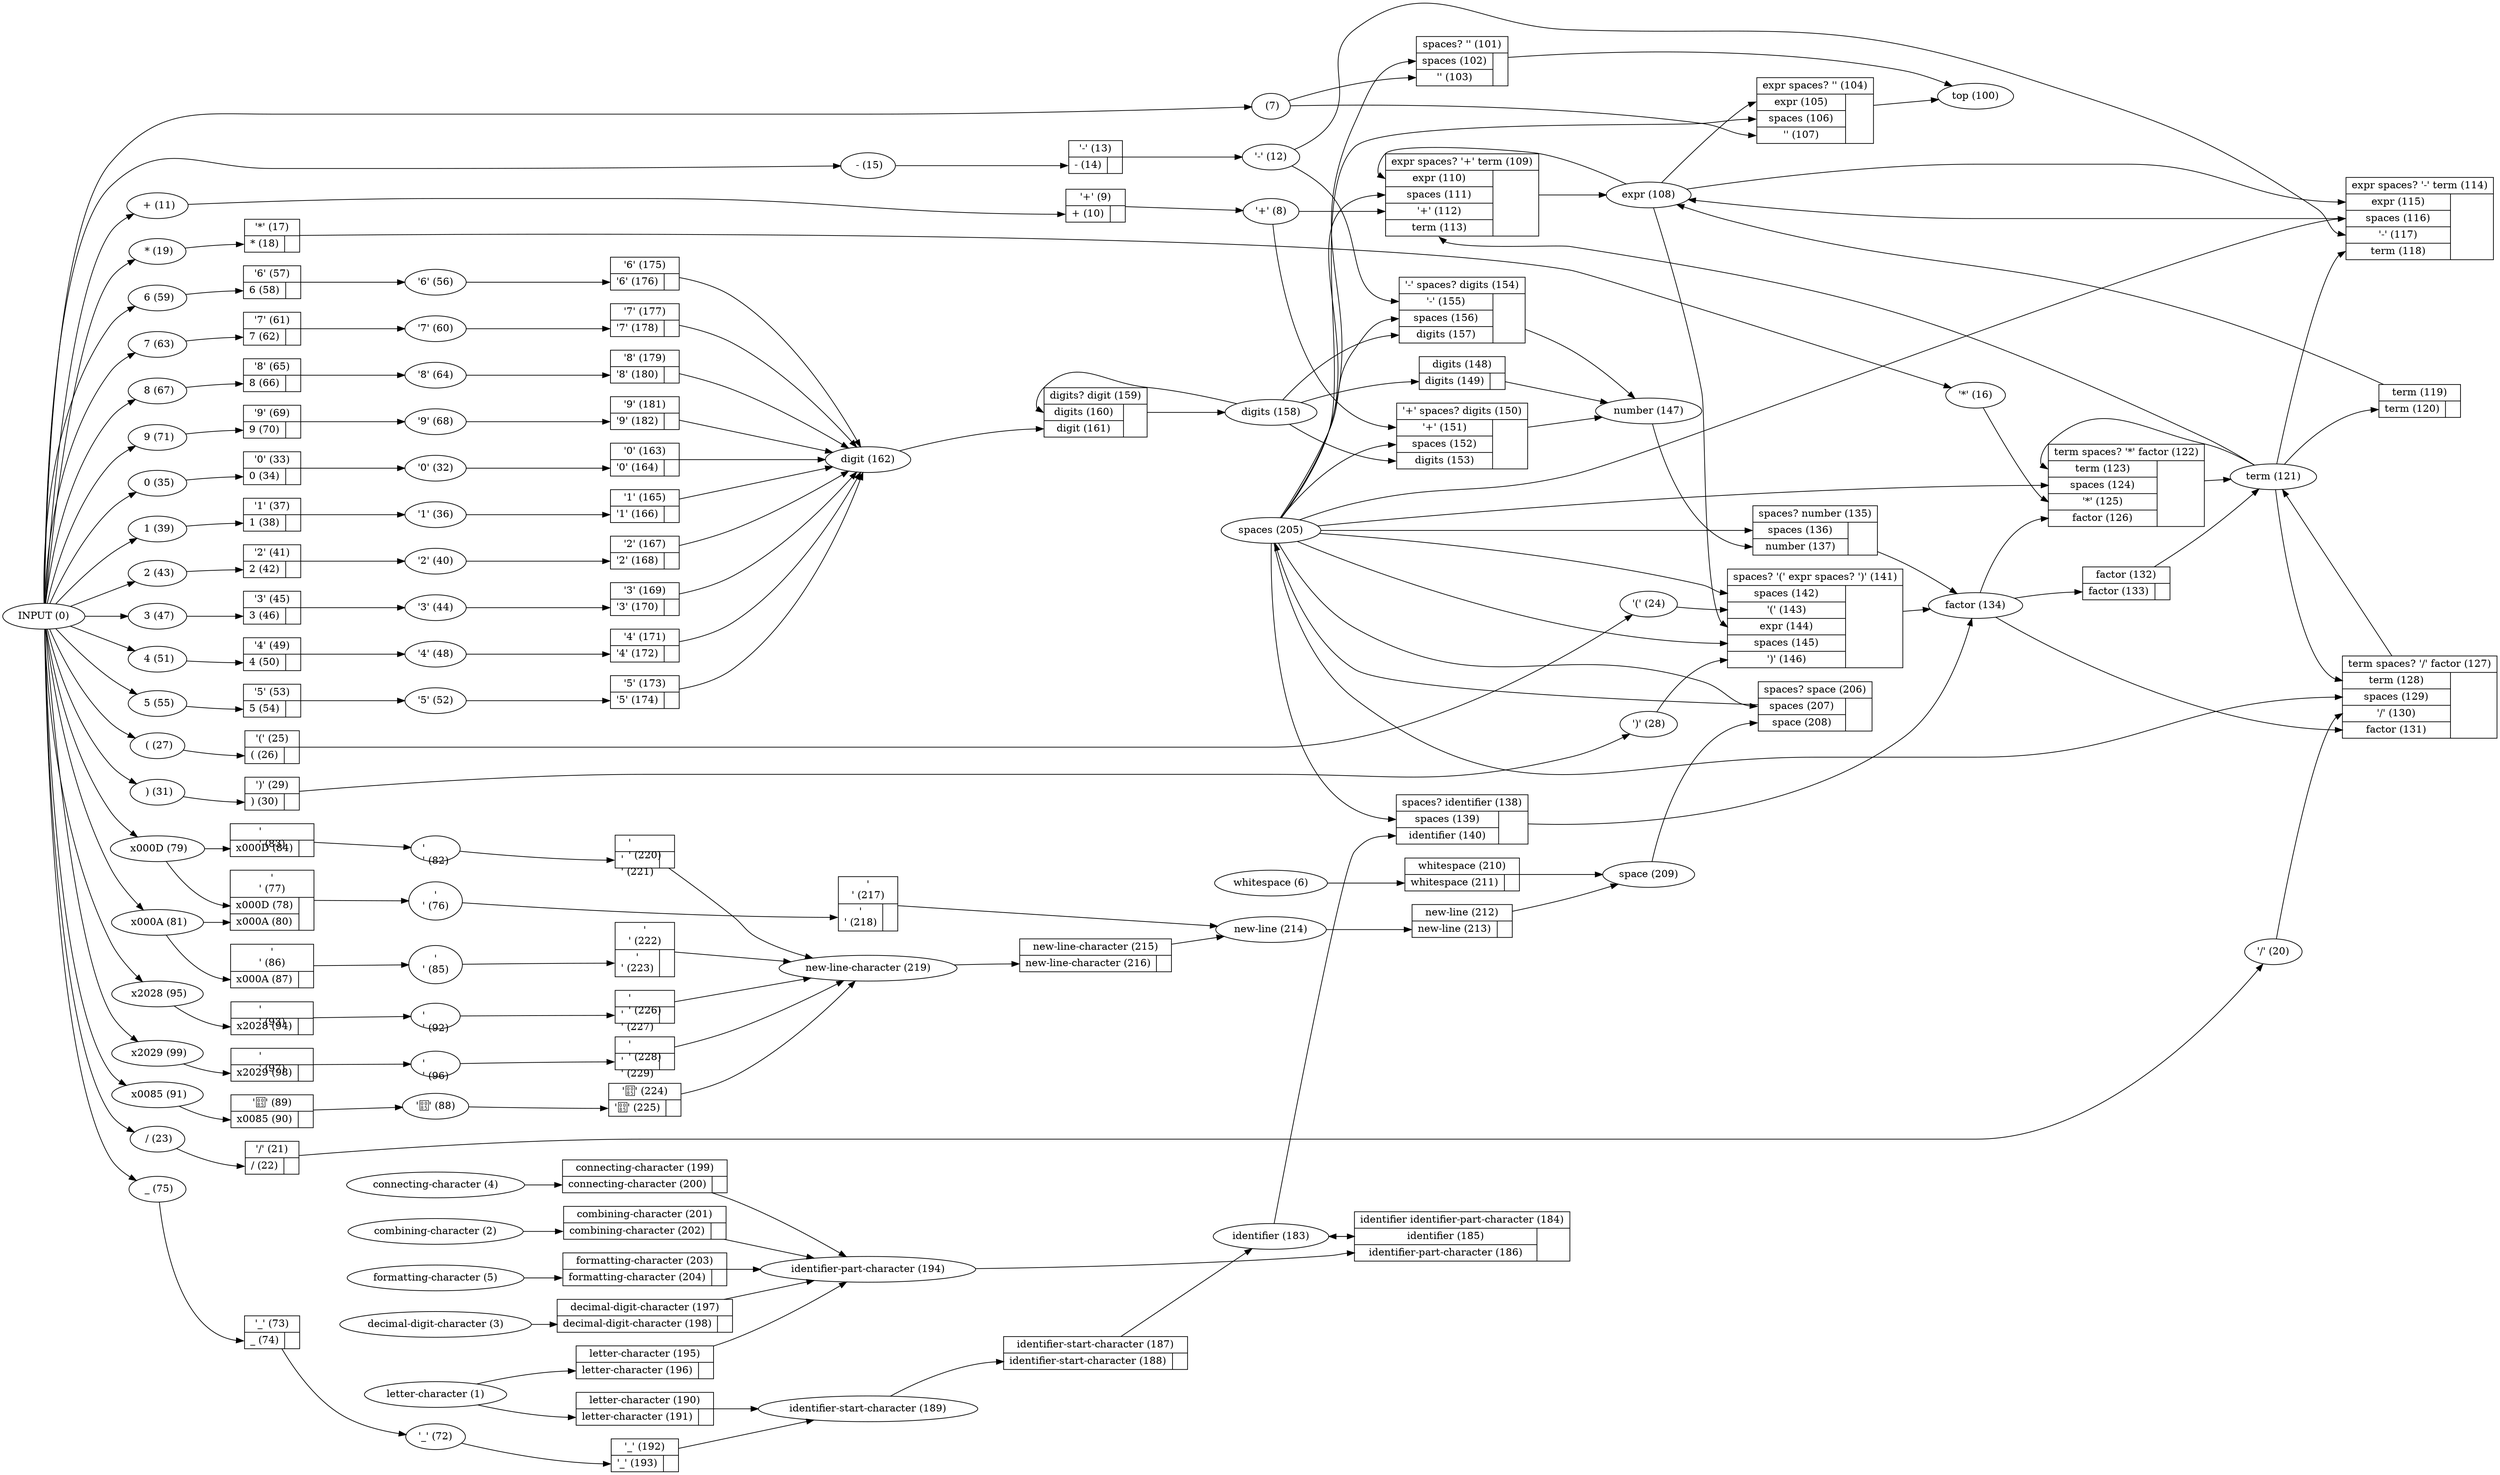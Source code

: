 digraph G{
rankdir=LR;
100 [label="top (100)"];
101 [shape=record label="spaces? '' (101)|{{<102>spaces (102)|<103>'' (103)}|<uplink>}"];
104 [shape=record label="expr spaces? '' (104)|{{<105>expr (105)|<106>spaces (106)|<107>'' (107)}|<uplink>}"];
108 [label="expr (108)"];
109 [shape=record label="expr spaces? '+' term (109)|{{<110>expr (110)|<111>spaces (111)|<112>'+' (112)|<113>term (113)}|<uplink>}"];
114 [shape=record label="expr spaces? '-' term (114)|{{<115>expr (115)|<116>spaces (116)|<117>'-' (117)|<118>term (118)}|<uplink>}"];
119 [shape=record label="term (119)|{{<120>term (120)}|<uplink>}"];
121 [label="term (121)"];
122 [shape=record label="term spaces? '*' factor (122)|{{<123>term (123)|<124>spaces (124)|<125>'*' (125)|<126>factor (126)}|<uplink>}"];
127 [shape=record label="term spaces? '/' factor (127)|{{<128>term (128)|<129>spaces (129)|<130>'/' (130)|<131>factor (131)}|<uplink>}"];
132 [shape=record label="factor (132)|{{<133>factor (133)}|<uplink>}"];
134 [label="factor (134)"];
135 [shape=record label="spaces? number (135)|{{<136>spaces (136)|<137>number (137)}|<uplink>}"];
138 [shape=record label="spaces? identifier (138)|{{<139>spaces (139)|<140>identifier (140)}|<uplink>}"];
141 [shape=record label="spaces? '(' expr spaces? ')' (141)|{{<142>spaces (142)|<143>'(' (143)|<144>expr (144)|<145>spaces (145)|<146>')' (146)}|<uplink>}"];
147 [label="number (147)"];
148 [shape=record label="digits (148)|{{<149>digits (149)}|<uplink>}"];
150 [shape=record label="'+' spaces? digits (150)|{{<151>'+' (151)|<152>spaces (152)|<153>digits (153)}|<uplink>}"];
154 [shape=record label="'-' spaces? digits (154)|{{<155>'-' (155)|<156>spaces (156)|<157>digits (157)}|<uplink>}"];
158 [label="digits (158)"];
159 [shape=record label="digits? digit (159)|{{<160>digits (160)|<161>digit (161)}|<uplink>}"];
162 [label="digit (162)"];
163 [shape=record label="'0' (163)|{{<164>'0' (164)}|<uplink>}"];
165 [shape=record label="'1' (165)|{{<166>'1' (166)}|<uplink>}"];
167 [shape=record label="'2' (167)|{{<168>'2' (168)}|<uplink>}"];
169 [shape=record label="'3' (169)|{{<170>'3' (170)}|<uplink>}"];
171 [shape=record label="'4' (171)|{{<172>'4' (172)}|<uplink>}"];
173 [shape=record label="'5' (173)|{{<174>'5' (174)}|<uplink>}"];
175 [shape=record label="'6' (175)|{{<176>'6' (176)}|<uplink>}"];
177 [shape=record label="'7' (177)|{{<178>'7' (178)}|<uplink>}"];
179 [shape=record label="'8' (179)|{{<180>'8' (180)}|<uplink>}"];
181 [shape=record label="'9' (181)|{{<182>'9' (182)}|<uplink>}"];
183 [label="identifier (183)"];
184 [shape=record label="identifier identifier-part-character (184)|{{<185>identifier (185)|<186>identifier-part-character (186)}|<uplink>}"];
187 [shape=record label="identifier-start-character (187)|{{<188>identifier-start-character (188)}|<uplink>}"];
189 [label="identifier-start-character (189)"];
190 [shape=record label="letter-character (190)|{{<191>letter-character (191)}|<uplink>}"];
192 [shape=record label="'_' (192)|{{<193>'_' (193)}|<uplink>}"];
194 [label="identifier-part-character (194)"];
195 [shape=record label="letter-character (195)|{{<196>letter-character (196)}|<uplink>}"];
197 [shape=record label="decimal-digit-character (197)|{{<198>decimal-digit-character (198)}|<uplink>}"];
199 [shape=record label="connecting-character (199)|{{<200>connecting-character (200)}|<uplink>}"];
201 [shape=record label="combining-character (201)|{{<202>combining-character (202)}|<uplink>}"];
203 [shape=record label="formatting-character (203)|{{<204>formatting-character (204)}|<uplink>}"];
205 [label="spaces (205)"];
206 [shape=record label="spaces? space (206)|{{<207>spaces (207)|<208>space (208)}|<uplink>}"];
209 [label="space (209)"];
210 [shape=record label="whitespace (210)|{{<211>whitespace (211)}|<uplink>}"];
212 [shape=record label="new-line (212)|{{<213>new-line (213)}|<uplink>}"];
214 [label="new-line (214)"];
215 [shape=record label="new-line-character (215)|{{<216>new-line-character (216)}|<uplink>}"];
217 [shape=record label="'&#x000D;&#x000A;' (217)|{{<218>'&#x000D;&#x000A;' (218)}|<uplink>}"];
219 [label="new-line-character (219)"];
220 [shape=record label="'&#x000D;' (220)|{{<221>'&#x000D;' (221)}|<uplink>}"];
222 [shape=record label="'&#x000A;' (222)|{{<223>'&#x000A;' (223)}|<uplink>}"];
224 [shape=record label="'&#x0085;' (224)|{{<225>'&#x0085;' (225)}|<uplink>}"];
226 [shape=record label="'&#x2028;' (226)|{{<227>'&#x2028;' (227)}|<uplink>}"];
228 [shape=record label="'&#x2029;' (228)|{{<229>'&#x2029;' (229)}|<uplink>}"];
8 [label="'+' (8)"];
9 [shape=record label="'+' (9)|{{<10>+ (10)}|<uplink>}"];
12 [label="'-' (12)"];
13 [shape=record label="'-' (13)|{{<14>- (14)}|<uplink>}"];
16 [label="'*' (16)"];
17 [shape=record label="'*' (17)|{{<18>* (18)}|<uplink>}"];
20 [label="'/' (20)"];
21 [shape=record label="'/' (21)|{{<22>/ (22)}|<uplink>}"];
24 [label="'(' (24)"];
25 [shape=record label="'(' (25)|{{<26>( (26)}|<uplink>}"];
28 [label="')' (28)"];
29 [shape=record label="')' (29)|{{<30>) (30)}|<uplink>}"];
32 [label="'0' (32)"];
33 [shape=record label="'0' (33)|{{<34>0 (34)}|<uplink>}"];
36 [label="'1' (36)"];
37 [shape=record label="'1' (37)|{{<38>1 (38)}|<uplink>}"];
40 [label="'2' (40)"];
41 [shape=record label="'2' (41)|{{<42>2 (42)}|<uplink>}"];
44 [label="'3' (44)"];
45 [shape=record label="'3' (45)|{{<46>3 (46)}|<uplink>}"];
48 [label="'4' (48)"];
49 [shape=record label="'4' (49)|{{<50>4 (50)}|<uplink>}"];
52 [label="'5' (52)"];
53 [shape=record label="'5' (53)|{{<54>5 (54)}|<uplink>}"];
56 [label="'6' (56)"];
57 [shape=record label="'6' (57)|{{<58>6 (58)}|<uplink>}"];
60 [label="'7' (60)"];
61 [shape=record label="'7' (61)|{{<62>7 (62)}|<uplink>}"];
64 [label="'8' (64)"];
65 [shape=record label="'8' (65)|{{<66>8 (66)}|<uplink>}"];
68 [label="'9' (68)"];
69 [shape=record label="'9' (69)|{{<70>9 (70)}|<uplink>}"];
72 [label="'_' (72)"];
73 [shape=record label="'_' (73)|{{<74>_ (74)}|<uplink>}"];
76 [label="'&#x000D;&#x000A;' (76)"];
77 [shape=record label="'&#x000D;&#x000A;' (77)|{{<78>x000D (78)|<80>x000A (80)}|<uplink>}"];
82 [label="'&#x000D;' (82)"];
83 [shape=record label="'&#x000D;' (83)|{{<84>x000D (84)}|<uplink>}"];
85 [label="'&#x000A;' (85)"];
86 [shape=record label="'&#x000A;' (86)|{{<87>x000A (87)}|<uplink>}"];
88 [label="'&#x0085;' (88)"];
89 [shape=record label="'&#x0085;' (89)|{{<90>x0085 (90)}|<uplink>}"];
92 [label="'&#x2028;' (92)"];
93 [shape=record label="'&#x2028;' (93)|{{<94>x2028 (94)}|<uplink>}"];
96 [label="'&#x2029;' (96)"];
97 [shape=record label="'&#x2029;' (97)|{{<98>x2029 (98)}|<uplink>}"];
1 [label="letter-character (1)"];
2 [label="combining-character (2)"];
3 [label="decimal-digit-character (3)"];
4 [label="connecting-character (4)"];
5 [label="formatting-character (5)"];
6 [label="whitespace (6)"];
7 [label=" (7)"];
11 [label=" + (11)"];
15 [label=" - (15)"];
19 [label=" * (19)"];
23 [label=" / (23)"];
27 [label=" ( (27)"];
31 [label=" ) (31)"];
35 [label=" 0 (35)"];
39 [label=" 1 (39)"];
43 [label=" 2 (43)"];
47 [label=" 3 (47)"];
51 [label=" 4 (51)"];
55 [label=" 5 (55)"];
59 [label=" 6 (59)"];
63 [label=" 7 (63)"];
67 [label=" 8 (67)"];
71 [label=" 9 (71)"];
75 [label=" _ (75)"];
79 [label=" x000D (79)"];
81 [label=" x000A (81)"];
91 [label=" x0085 (91)"];
95 [label=" x2028 (95)"];
99 [label=" x2029 (99)"];
0 [label="INPUT (0)"];
101->100;
104->100;
108->104:105;
108->109:110;
108->114:115;
108->141:144;
109->108;
114->108;
119->108;
121->109:113;
121->114:118;
121->119:120;
121->122:123;
121->127:128;
122->121;
127->121;
132->121;
134->122:126;
134->127:131;
134->132:133;
135->134;
138->134;
141->134;
147->135:137;
148->147;
150->147;
154->147;
158->148:149;
158->150:153;
158->154:157;
158->159:160;
159->158;
162->159:161;
163->162;
165->162;
167->162;
169->162;
171->162;
173->162;
175->162;
177->162;
179->162;
181->162;
183->138:140;
183->184:185;
184->183;
187->183;
189->187:188;
190->189;
192->189;
194->184:186;
195->194;
197->194;
199->194;
201->194;
203->194;
205->101:102;
205->104:106;
205->109:111;
205->114:116;
205->122:124;
205->127:129;
205->135:136;
205->138:139;
205->141:142;
205->141:145;
205->150:152;
205->154:156;
205->206:207;
206->205;
209->206:208;
210->209;
212->209;
214->212:213;
215->214;
217->214;
219->215:216;
220->219;
222->219;
224->219;
226->219;
228->219;
8->109:112;
8->150:151;
9->8;
12->114:117;
12->154:155;
13->12;
16->122:125;
17->16;
20->127:130;
21->20;
24->141:143;
25->24;
28->141:146;
29->28;
32->163:164;
33->32;
36->165:166;
37->36;
40->167:168;
41->40;
44->169:170;
45->44;
48->171:172;
49->48;
52->173:174;
53->52;
56->175:176;
57->56;
60->177:178;
61->60;
64->179:180;
65->64;
68->181:182;
69->68;
72->192:193;
73->72;
76->217:218;
77->76;
82->220:221;
83->82;
85->222:223;
86->85;
88->224:225;
89->88;
92->226:227;
93->92;
96->228:229;
97->96;
1->190:191;
1->195:196;
2->201:202;
3->197:198;
4->199:200;
5->203:204;
6->210:211;
7->101:103;
7->104:107;
11->9:10;
15->13:14;
19->17:18;
23->21:22;
27->25:26;
31->29:30;
35->33:34;
39->37:38;
43->41:42;
47->45:46;
51->49:50;
55->53:54;
59->57:58;
63->61:62;
67->65:66;
71->69:70;
75->73:74;
79->77:78;
79->83:84;
81->77:80;
81->86:87;
91->89:90;
95->93:94;
99->97:98;
0->7;
0->11;
0->15;
0->19;
0->23;
0->27;
0->31;
0->35;
0->39;
0->43;
0->47;
0->51;
0->55;
0->59;
0->63;
0->67;
0->71;
0->75;
0->79;
0->81;
0->91;
0->95;
0->99;
}
